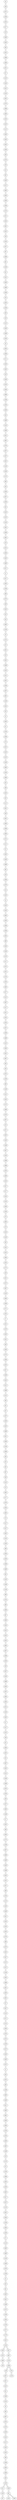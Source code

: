 graph {
n0;
n1;
n2;
n3;
n4;
n5;
n6;
n7;
n8;
n9;
n10;
n11;
n12;
n13;
n14;
n15;
n16;
n17;
n18;
n19;
n20;
n21;
n22;
n23;
n24;
n25;
n26;
n27;
n28;
n29;
n30;
n31;
n32;
n33;
n34;
n35;
n36;
n37;
n38;
n39;
n40;
n41;
n42;
n43;
n44;
n45;
n46;
n47;
n48;
n49;
n50;
n51;
n52;
n53;
n54;
n55;
n56;
n57;
n58;
n59;
n60;
n61;
n62;
n63;
n64;
n65;
n66;
n67;
n68;
n69;
n70;
n71;
n72;
n73;
n74;
n75;
n76;
n77;
n78;
n79;
n80;
n81;
n82;
n83;
n84;
n85;
n86;
n87;
n88;
n89;
n90;
n91;
n92;
n93;
n94;
n95;
n96;
n97;
n98;
n99;
n100;
n101;
n102;
n103;
n104;
n105;
n106;
n107;
n108;
n109;
n110;
n111;
n112;
n113;
n114;
n115;
n116;
n117;
n118;
n119;
n120;
n121;
n122;
n123;
n124;
n125;
n126;
n127;
n128;
n129;
n130;
n131;
n132;
n133;
n134;
n135;
n136;
n137;
n138;
n139;
n140;
n141;
n142;
n143;
n144;
n145;
n146;
n147;
n148;
n149;
n150;
n151;
n152;
n153;
n154;
n155;
n156;
n157;
n158;
n159;
n160;
n161;
n162;
n163;
n164;
n165;
n166;
n167;
n168;
n169;
n170;
n171;
n172;
n173;
n174;
n175;
n176;
n177;
n178;
n179;
n180;
n181;
n182;
n183;
n184;
n185;
n186;
n187;
n188;
n189;
n190;
n191;
n192;
n193;
n194;
n195;
n196;
n197;
n198;
n199;
n200;
n201;
n202;
n203;
n204;
n205;
n206;
n207;
n208;
n209;
n210;
n211;
n212;
n213;
n214;
n215;
n216;
n217;
n218;
n219;
n220;
n221;
n222;
n223;
n224;
n225;
n226;
n227;
n228;
n229;
n230;
n231;
n232;
n233;
n234;
n235;
n236;
n237;
n238;
n239;
n240;
n241;
n242;
n243;
n244;
n245;
n246;
n247;
n248;
n249;
n250;
n251;
n252;
n253;
n254;
n255;
n256;
n257;
n258;
n259;
n260;
n261;
n262;
n263;
n264;
n265;
n266;
n267;
n268;
n269;
n270;
n271;
n272;
n273;
n274;
n275;
n276;
n277;
n278;
n279;
n280;
n281;
n282;
n283;
n284;
n285;
n286;
n287;
n288;
n289;
n290;
n291;
n292;
n293;
n294;
n295;
n296;
n297;
n298;
n299;
n300;
n301;
n302;
n303;
n304;
n305;
n306;
n307;
n308;
n309;
n310;
n311;
n312;
n313;
n314;
n315;
n316;
n317;
n318;
n319;
n320;
n321;
n322;
n323;
n324;
n325;
n326;
n327;
n328;
n329;
n330;
n331;
n332;
n333;
n334;
n335;
n336;
n337;
n338;
n339;
n340;
n341;
n342;
n343;
n344;
n345;
n346;
n347;
n348;
n349;
n350;
n351;
n352;
n353;
n354;
n355;
n356;
n357;
n358;
n359;
n360;
n361;
n362;
n363;
n364;
n365;
n366;
n367;
n368;
n369;
n370;
n371;
n372;
n373;
n374;
n375;
n376;
n377;
n378;
n379;
n380;
n381;
n382;
n383;
n384;
n385;
n386;
n387;
n388;
n389;
n390;
n391;
n392;
n393;
n394;
n395;
n396;
n397;
n398;
n399;
n400;
n401;
n402;
n403;
n404;
n405;
n406;
n407;
n408;
n409;
n410;
n411;
n412;
n413;
n414;
n415;
n416;
n417;
n418;
n419;
n420;
n421;
n422;
n423;
n424;
n425;
n426;
n427;
n428;
n429;
n430;
n431;
n432;
n433;
n434;
n435;
n436;
n437;
n438;
n439;
n440;
n441;
n442;
n443;
n444;
n445;
n446;
n447;
n448;
n449;
n450;
n451;
n452;
n453;
n454;
n455;
n456;
n457;
n458;
n459;
n460;
n461;
n462;
n463;
n464;
n465;
n466;
n467;
n468;
n469;
n470;
n471;
n472;
n473;
n474;
n475;
n476;
n477;
n478;
n479;
n480;
n481;
n482;
n483;
n484;
n485;
n486;
n487;
n488;
n489;
n490;
n491;
n492;
n493;
n494;
n495;
n496;
n497;
n498;
n499;
n0 -- n49;
n1 -- n371;
n1 -- n217;
n2 -- n54;
n2 -- n375;
n3 -- n403;
n3 -- n35;
n4 -- n235;
n4 -- n318;
n5 -- n109;
n5 -- n42;
n6 -- n158;
n6 -- n122;
n7 -- n241;
n7 -- n191;
n8 -- n65;
n8 -- n134;
n9 -- n240;
n9 -- n303;
n10 -- n414;
n10 -- n461;
n11 -- n403;
n11 -- n140;
n12 -- n351;
n12 -- n122;
n13 -- n471;
n13 -- n357;
n14 -- n235;
n14 -- n478;
n15 -- n30;
n15 -- n62;
n16 -- n493;
n17 -- n305;
n17 -- n157;
n18 -- n82;
n18 -- n309;
n19 -- n349;
n19 -- n265;
n20 -- n291;
n20 -- n351;
n21 -- n494;
n21 -- n46;
n22 -- n292;
n22 -- n121;
n23 -- n33;
n23 -- n454;
n24 -- n482;
n24 -- n147;
n25 -- n432;
n25 -- n497;
n26 -- n93;
n26 -- n132;
n27 -- n251;
n27 -- n155;
n28 -- n231;
n28 -- n172;
n29 -- n208;
n29 -- n347;
n30 -- n210;
n30 -- n15;
n31 -- n47;
n31 -- n84;
n32 -- n94;
n32 -- n92;
n33 -- n492;
n33 -- n23;
n34 -- n489;
n34 -- n359;
n35 -- n3;
n35 -- n354;
n36 -- n425;
n36 -- n243;
n37 -- n447;
n37 -- n281;
n38 -- n370;
n38 -- n454;
n39 -- n329;
n39 -- n297;
n40 -- n201;
n40 -- n263;
n41 -- n238;
n41 -- n161;
n42 -- n91;
n42 -- n5;
n43 -- n90;
n43 -- n428;
n44 -- n346;
n44 -- n435;
n45 -- n222;
n45 -- n64;
n46 -- n152;
n46 -- n21;
n47 -- n31;
n47 -- n197;
n48 -- n301;
n48 -- n401;
n49 -- n0;
n49 -- n472;
n50 -- n210;
n50 -- n456;
n51 -- n286;
n51 -- n418;
n52 -- n360;
n52 -- n86;
n53 -- n420;
n53 -- n112;
n54 -- n315;
n54 -- n2;
n55 -- n326;
n55 -- n416;
n56 -- n226;
n56 -- n237;
n57 -- n163;
n58 -- n156;
n58 -- n498;
n59 -- n142;
n59 -- n97;
n60 -- n180;
n60 -- n198;
n61 -- n238;
n61 -- n499;
n62 -- n440;
n62 -- n15;
n63 -- n322;
n63 -- n445;
n64 -- n45;
n64 -- n467;
n65 -- n487;
n65 -- n8;
n66 -- n370;
n66 -- n249;
n67 -- n384;
n67 -- n380;
n68 -- n183;
n68 -- n294;
n69 -- n227;
n69 -- n104;
n70 -- n382;
n70 -- n319;
n71 -- n119;
n71 -- n160;
n72 -- n179;
n72 -- n126;
n73 -- n142;
n73 -- n481;
n74 -- n299;
n74 -- n252;
n75 -- n193;
n75 -- n382;
n76 -- n390;
n76 -- n477;
n77 -- n188;
n77 -- n202;
n78 -- n208;
n78 -- n116;
n79 -- n179;
n79 -- n168;
n80 -- n154;
n80 -- n380;
n81 -- n444;
n81 -- n483;
n81 -- n138;
n82 -- n386;
n82 -- n18;
n83 -- n199;
n83 -- n315;
n84 -- n115;
n84 -- n31;
n85 -- n228;
n85 -- n181;
n86 -- n420;
n86 -- n52;
n87 -- n499;
n87 -- n257;
n88 -- n345;
n88 -- n340;
n89 -- n148;
n89 -- n154;
n90 -- n43;
n90 -- n170;
n91 -- n42;
n91 -- n455;
n92 -- n97;
n92 -- n32;
n93 -- n26;
n93 -- n246;
n94 -- n406;
n94 -- n32;
n95 -- n100;
n95 -- n486;
n96 -- n182;
n96 -- n196;
n97 -- n59;
n97 -- n92;
n98 -- n304;
n98 -- n202;
n99 -- n470;
n99 -- n279;
n100 -- n95;
n100 -- n166;
n101 -- n227;
n101 -- n323;
n102 -- n496;
n102 -- n394;
n103 -- n457;
n103 -- n268;
n104 -- n110;
n104 -- n69;
n105 -- n130;
n105 -- n290;
n106 -- n491;
n106 -- n354;
n107 -- n147;
n107 -- n302;
n108 -- n307;
n108 -- n175;
n109 -- n5;
n109 -- n479;
n110 -- n104;
n110 -- n185;
n111 -- n328;
n111 -- n306;
n112 -- n301;
n112 -- n53;
n113 -- n419;
n113 -- n285;
n114 -- n350;
n114 -- n271;
n115 -- n398;
n115 -- n84;
n116 -- n78;
n117 -- n474;
n117 -- n276;
n118 -- n397;
n118 -- n208;
n119 -- n71;
n119 -- n385;
n120 -- n412;
n120 -- n162;
n121 -- n22;
n121 -- n131;
n122 -- n6;
n122 -- n12;
n123 -- n468;
n123 -- n357;
n124 -- n271;
n124 -- n447;
n125 -- n221;
n125 -- n209;
n126 -- n399;
n126 -- n72;
n127 -- n311;
n127 -- n387;
n128 -- n448;
n128 -- n460;
n129 -- n264;
n129 -- n137;
n130 -- n295;
n130 -- n105;
n131 -- n383;
n131 -- n121;
n132 -- n26;
n132 -- n358;
n133 -- n224;
n133 -- n239;
n134 -- n286;
n134 -- n8;
n135 -- n234;
n135 -- n459;
n136 -- n273;
n136 -- n264;
n137 -- n178;
n137 -- n129;
n138 -- n81;
n139 -- n344;
n139 -- n404;
n140 -- n11;
n140 -- n299;
n141 -- n198;
n141 -- n434;
n142 -- n73;
n142 -- n59;
n143 -- n489;
n143 -- n280;
n144 -- n427;
n144 -- n203;
n144 -- n422;
n145 -- n183;
n145 -- n302;
n146 -- n332;
n146 -- n372;
n147 -- n24;
n147 -- n107;
n148 -- n89;
n148 -- n166;
n149 -- n356;
n149 -- n406;
n150 -- n379;
n150 -- n261;
n151 -- n225;
n151 -- n331;
n152 -- n46;
n152 -- n157;
n153 -- n350;
n153 -- n215;
n154 -- n89;
n154 -- n80;
n155 -- n27;
n155 -- n164;
n156 -- n58;
n156 -- n444;
n156 -- n211;
n157 -- n17;
n157 -- n152;
n158 -- n492;
n158 -- n6;
n159 -- n452;
n159 -- n259;
n160 -- n71;
n160 -- n404;
n161 -- n300;
n161 -- n41;
n162 -- n120;
n162 -- n465;
n163 -- n57;
n163 -- n211;
n164 -- n415;
n164 -- n155;
n165 -- n353;
n165 -- n186;
n166 -- n100;
n166 -- n148;
n167 -- n207;
n167 -- n452;
n168 -- n79;
n168 -- n462;
n169 -- n273;
n169 -- n441;
n170 -- n90;
n170 -- n259;
n171 -- n336;
n171 -- n191;
n172 -- n28;
n172 -- n242;
n173 -- n468;
n173 -- n434;
n174 -- n260;
n174 -- n263;
n175 -- n304;
n175 -- n108;
n176 -- n431;
n176 -- n475;
n177 -- n476;
n177 -- n481;
n178 -- n137;
n178 -- n422;
n179 -- n79;
n179 -- n72;
n180 -- n222;
n180 -- n60;
n181 -- n85;
n181 -- n413;
n182 -- n283;
n182 -- n96;
n183 -- n68;
n183 -- n145;
n184 -- n314;
n184 -- n305;
n185 -- n110;
n185 -- n449;
n186 -- n457;
n186 -- n165;
n187 -- n395;
n187 -- n430;
n188 -- n77;
n188 -- n464;
n189 -- n195;
n189 -- n369;
n190 -- n376;
n190 -- n365;
n191 -- n7;
n191 -- n171;
n192 -- n318;
n192 -- n405;
n193 -- n75;
n193 -- n459;
n194 -- n360;
n194 -- n365;
n195 -- n189;
n195 -- n359;
n196 -- n96;
n196 -- n363;
n197 -- n47;
n197 -- n200;
n198 -- n60;
n198 -- n141;
n199 -- n495;
n199 -- n83;
n200 -- n320;
n200 -- n197;
n201 -- n40;
n201 -- n333;
n202 -- n77;
n202 -- n98;
n203 -- n374;
n203 -- n144;
n204 -- n313;
n204 -- n384;
n205 -- n405;
n205 -- n439;
n206 -- n417;
n206 -- n424;
n207 -- n278;
n207 -- n167;
n208 -- n29;
n208 -- n118;
n208 -- n78;
n209 -- n293;
n209 -- n125;
n210 -- n30;
n210 -- n50;
n211 -- n163;
n211 -- n156;
n212 -- n398;
n212 -- n424;
n213 -- n387;
n213 -- n377;
n214 -- n355;
n214 -- n248;
n215 -- n153;
n215 -- n229;
n216 -- n415;
n216 -- n352;
n217 -- n262;
n217 -- n1;
n218 -- n367;
n218 -- n484;
n219 -- n349;
n219 -- n446;
n220 -- n253;
n220 -- n423;
n221 -- n125;
n221 -- n334;
n222 -- n180;
n222 -- n45;
n223 -- n313;
n223 -- n325;
n224 -- n487;
n224 -- n133;
n225 -- n288;
n225 -- n151;
n226 -- n56;
n226 -- n310;
n227 -- n69;
n227 -- n101;
n228 -- n85;
n228 -- n319;
n229 -- n215;
n229 -- n473;
n230 -- n453;
n230 -- n402;
n231 -- n28;
n231 -- n373;
n232 -- n311;
n232 -- n254;
n233 -- n376;
n233 -- n252;
n234 -- n277;
n234 -- n135;
n235 -- n14;
n235 -- n4;
n236 -- n331;
n236 -- n287;
n237 -- n56;
n237 -- n464;
n238 -- n61;
n238 -- n41;
n239 -- n244;
n239 -- n133;
n240 -- n298;
n240 -- n9;
n241 -- n7;
n241 -- n378;
n242 -- n172;
n242 -- n364;
n243 -- n36;
n243 -- n257;
n244 -- n275;
n244 -- n239;
n245 -- n419;
n245 -- n485;
n246 -- n93;
n246 -- n435;
n247 -- n338;
n247 -- n254;
n248 -- n266;
n248 -- n214;
n249 -- n262;
n249 -- n66;
n250 -- n400;
n250 -- n473;
n251 -- n27;
n251 -- n490;
n252 -- n74;
n252 -- n233;
n253 -- n421;
n253 -- n220;
n254 -- n247;
n254 -- n232;
n255 -- n389;
n255 -- n409;
n256 -- n340;
n256 -- n276;
n257 -- n243;
n257 -- n87;
n258 -- n297;
n258 -- n488;
n259 -- n159;
n259 -- n170;
n260 -- n410;
n260 -- n174;
n261 -- n150;
n261 -- n438;
n262 -- n217;
n262 -- n249;
n263 -- n40;
n263 -- n174;
n264 -- n136;
n264 -- n129;
n265 -- n328;
n265 -- n19;
n266 -- n310;
n266 -- n248;
n267 -- n347;
n267 -- n418;
n268 -- n389;
n268 -- n103;
n269 -- n426;
n269 -- n486;
n270 -- n388;
n270 -- n352;
n271 -- n114;
n271 -- n124;
n272 -- n440;
n272 -- n362;
n273 -- n136;
n273 -- n169;
n274 -- n437;
n274 -- n372;
n275 -- n283;
n275 -- n244;
n276 -- n256;
n276 -- n117;
n277 -- n234;
n277 -- n327;
n278 -- n361;
n278 -- n207;
n279 -- n99;
n279 -- n423;
n280 -- n312;
n280 -- n143;
n281 -- n433;
n281 -- n37;
n282 -- n314;
n282 -- n395;
n283 -- n275;
n283 -- n182;
n284 -- n414;
n284 -- n443;
n285 -- n450;
n285 -- n113;
n286 -- n51;
n286 -- n134;
n287 -- n491;
n287 -- n236;
n288 -- n225;
n288 -- n291;
n289 -- n329;
n289 -- n407;
n290 -- n105;
n290 -- n462;
n291 -- n288;
n291 -- n20;
n292 -- n22;
n292 -- n458;
n293 -- n209;
n293 -- n335;
n294 -- n68;
n294 -- n426;
n295 -- n130;
n295 -- n330;
n296 -- n429;
n296 -- n323;
n297 -- n258;
n297 -- n39;
n298 -- n240;
n298 -- n358;
n299 -- n74;
n299 -- n140;
n300 -- n161;
n300 -- n469;
n301 -- n112;
n301 -- n48;
n302 -- n107;
n302 -- n145;
n303 -- n306;
n303 -- n9;
n304 -- n98;
n304 -- n175;
n305 -- n17;
n305 -- n184;
n306 -- n303;
n306 -- n111;
n307 -- n108;
n307 -- n368;
n308 -- n393;
n308 -- n383;
n309 -- n18;
n309 -- n478;
n310 -- n266;
n310 -- n226;
n311 -- n127;
n311 -- n232;
n312 -- n280;
n312 -- n361;
n313 -- n204;
n313 -- n223;
n314 -- n184;
n314 -- n282;
n315 -- n83;
n315 -- n54;
n316 -- n327;
n316 -- n409;
n317 -- n402;
n317 -- n475;
n318 -- n192;
n318 -- n4;
n319 -- n228;
n319 -- n70;
n320 -- n366;
n320 -- n200;
n321 -- n356;
n321 -- n366;
n322 -- n396;
n322 -- n63;
n323 -- n101;
n323 -- n296;
n324 -- n339;
n324 -- n477;
n325 -- n392;
n325 -- n223;
n326 -- n337;
n326 -- n55;
n327 -- n316;
n327 -- n277;
n328 -- n265;
n328 -- n111;
n329 -- n289;
n329 -- n39;
n330 -- n295;
n330 -- n381;
n331 -- n151;
n331 -- n236;
n332 -- n146;
n332 -- n466;
n333 -- n201;
n333 -- n378;
n334 -- n221;
n334 -- n391;
n335 -- n362;
n335 -- n293;
n336 -- n484;
n336 -- n171;
n337 -- n326;
n337 -- n428;
n338 -- n247;
n338 -- n496;
n339 -- n324;
n339 -- n472;
n340 -- n256;
n340 -- n88;
n341 -- n394;
n341 -- n467;
n342 -- n437;
n342 -- n470;
n343 -- n476;
n343 -- n482;
n344 -- n431;
n344 -- n139;
n345 -- n348;
n345 -- n88;
n346 -- n44;
n346 -- n469;
n347 -- n267;
n347 -- n29;
n348 -- n345;
n348 -- n439;
n349 -- n219;
n349 -- n19;
n350 -- n153;
n350 -- n114;
n351 -- n20;
n351 -- n12;
n352 -- n270;
n352 -- n216;
n353 -- n471;
n353 -- n165;
n354 -- n106;
n354 -- n35;
n355 -- n214;
n355 -- n497;
n356 -- n149;
n356 -- n321;
n357 -- n123;
n357 -- n13;
n358 -- n298;
n358 -- n132;
n359 -- n195;
n359 -- n34;
n360 -- n52;
n360 -- n194;
n361 -- n278;
n361 -- n312;
n362 -- n272;
n362 -- n335;
n363 -- n196;
n363 -- n498;
n364 -- n413;
n364 -- n242;
n365 -- n190;
n365 -- n194;
n366 -- n320;
n366 -- n321;
n367 -- n218;
n367 -- n373;
n368 -- n307;
n368 -- n408;
n369 -- n446;
n369 -- n189;
n370 -- n66;
n370 -- n38;
n371 -- n480;
n371 -- n1;
n372 -- n146;
n372 -- n274;
n373 -- n367;
n373 -- n231;
n374 -- n493;
n374 -- n203;
n375 -- n400;
n375 -- n2;
n376 -- n190;
n376 -- n233;
n377 -- n213;
n377 -- n465;
n378 -- n241;
n378 -- n333;
n379 -- n416;
n379 -- n150;
n380 -- n80;
n380 -- n67;
n381 -- n463;
n381 -- n330;
n382 -- n70;
n382 -- n75;
n383 -- n308;
n383 -- n131;
n384 -- n204;
n384 -- n67;
n385 -- n119;
n385 -- n460;
n386 -- n82;
n386 -- n458;
n387 -- n213;
n387 -- n127;
n388 -- n270;
n388 -- n485;
n389 -- n268;
n389 -- n255;
n390 -- n76;
n390 -- n445;
n391 -- n425;
n391 -- n334;
n392 -- n407;
n392 -- n325;
n393 -- n308;
n393 -- n401;
n394 -- n102;
n394 -- n341;
n395 -- n282;
n395 -- n187;
n396 -- n322;
n396 -- n490;
n397 -- n118;
n397 -- n427;
n398 -- n115;
n398 -- n212;
n399 -- n453;
n399 -- n126;
n400 -- n375;
n400 -- n250;
n401 -- n393;
n401 -- n48;
n402 -- n317;
n402 -- n230;
n403 -- n11;
n403 -- n3;
n404 -- n139;
n404 -- n160;
n405 -- n205;
n405 -- n192;
n406 -- n94;
n406 -- n149;
n407 -- n392;
n407 -- n289;
n408 -- n429;
n408 -- n368;
n409 -- n316;
n409 -- n255;
n410 -- n260;
n410 -- n417;
n411 -- n436;
n411 -- n463;
n412 -- n120;
n412 -- n474;
n413 -- n181;
n413 -- n364;
n414 -- n10;
n414 -- n284;
n415 -- n164;
n415 -- n216;
n416 -- n379;
n416 -- n55;
n417 -- n410;
n417 -- n206;
n418 -- n267;
n418 -- n51;
n419 -- n113;
n419 -- n245;
n420 -- n53;
n420 -- n86;
n421 -- n253;
n421 -- n449;
n422 -- n144;
n422 -- n178;
n423 -- n220;
n423 -- n279;
n424 -- n206;
n424 -- n212;
n425 -- n391;
n425 -- n36;
n426 -- n294;
n426 -- n269;
n427 -- n397;
n427 -- n144;
n428 -- n43;
n428 -- n337;
n429 -- n408;
n429 -- n296;
n430 -- n488;
n430 -- n187;
n431 -- n344;
n431 -- n176;
n432 -- n25;
n432 -- n494;
n433 -- n281;
n433 -- n451;
n434 -- n141;
n434 -- n173;
n435 -- n246;
n435 -- n44;
n436 -- n411;
n436 -- n495;
n437 -- n274;
n437 -- n342;
n438 -- n261;
n438 -- n461;
n439 -- n205;
n439 -- n348;
n440 -- n62;
n440 -- n272;
n441 -- n455;
n441 -- n169;
n442 -- n450;
n442 -- n456;
n443 -- n480;
n443 -- n284;
n444 -- n156;
n444 -- n81;
n445 -- n390;
n445 -- n63;
n446 -- n219;
n446 -- n369;
n447 -- n37;
n447 -- n124;
n448 -- n128;
n448 -- n479;
n449 -- n421;
n449 -- n185;
n450 -- n285;
n450 -- n442;
n451 -- n433;
n451 -- n466;
n452 -- n159;
n452 -- n167;
n453 -- n399;
n453 -- n230;
n454 -- n38;
n454 -- n23;
n455 -- n91;
n455 -- n441;
n456 -- n442;
n456 -- n50;
n457 -- n186;
n457 -- n103;
n458 -- n292;
n458 -- n386;
n459 -- n193;
n459 -- n135;
n460 -- n128;
n460 -- n385;
n461 -- n10;
n461 -- n438;
n462 -- n168;
n462 -- n290;
n463 -- n411;
n463 -- n381;
n464 -- n188;
n464 -- n237;
n465 -- n162;
n465 -- n377;
n466 -- n332;
n466 -- n451;
n467 -- n341;
n467 -- n64;
n468 -- n123;
n468 -- n173;
n469 -- n300;
n469 -- n346;
n470 -- n99;
n470 -- n342;
n471 -- n353;
n471 -- n13;
n472 -- n49;
n472 -- n339;
n473 -- n229;
n473 -- n250;
n474 -- n412;
n474 -- n117;
n475 -- n317;
n475 -- n176;
n476 -- n343;
n476 -- n177;
n477 -- n324;
n477 -- n76;
n478 -- n14;
n478 -- n309;
n479 -- n109;
n479 -- n448;
n480 -- n371;
n480 -- n443;
n481 -- n73;
n481 -- n177;
n482 -- n24;
n482 -- n343;
n483 -- n81;
n484 -- n336;
n484 -- n218;
n485 -- n388;
n485 -- n245;
n486 -- n269;
n486 -- n95;
n487 -- n65;
n487 -- n224;
n488 -- n258;
n488 -- n430;
n489 -- n34;
n489 -- n143;
n490 -- n251;
n490 -- n396;
n491 -- n106;
n491 -- n287;
n492 -- n33;
n492 -- n158;
n493 -- n374;
n493 -- n16;
n494 -- n432;
n494 -- n21;
n495 -- n199;
n495 -- n436;
n496 -- n102;
n496 -- n338;
n497 -- n355;
n497 -- n25;
n498 -- n58;
n498 -- n363;
n499 -- n61;
n499 -- n87;
}
